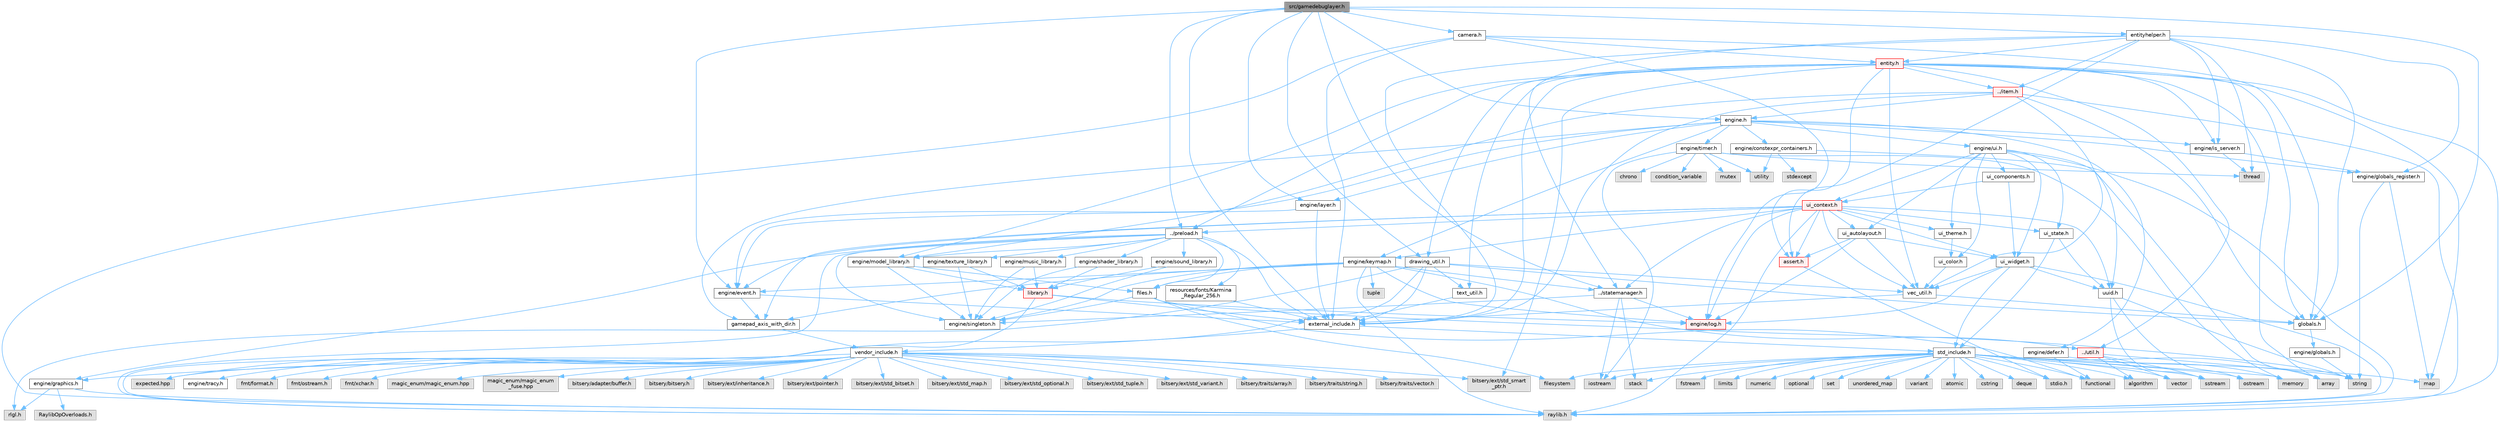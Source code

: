 digraph "src/gamedebuglayer.h"
{
 // LATEX_PDF_SIZE
  bgcolor="transparent";
  edge [fontname=Helvetica,fontsize=10,labelfontname=Helvetica,labelfontsize=10];
  node [fontname=Helvetica,fontsize=10,shape=box,height=0.2,width=0.4];
  Node1 [label="src/gamedebuglayer.h",height=0.2,width=0.4,color="gray40", fillcolor="grey60", style="filled", fontcolor="black",tooltip=" "];
  Node1 -> Node2 [color="steelblue1",style="solid"];
  Node2 [label="drawing_util.h",height=0.2,width=0.4,color="grey40", fillcolor="white", style="filled",URL="$df/db6/drawing__util_8h.html",tooltip=" "];
  Node2 -> Node3 [color="steelblue1",style="solid"];
  Node3 [label="external_include.h",height=0.2,width=0.4,color="grey40", fillcolor="white", style="filled",URL="$d7/daf/external__include_8h.html",tooltip=" "];
  Node3 -> Node4 [color="steelblue1",style="solid"];
  Node4 [label="std_include.h",height=0.2,width=0.4,color="grey40", fillcolor="white", style="filled",URL="$d4/dae/std__include_8h.html",tooltip=" "];
  Node4 -> Node5 [color="steelblue1",style="solid"];
  Node5 [label="stdio.h",height=0.2,width=0.4,color="grey60", fillcolor="#E0E0E0", style="filled",tooltip=" "];
  Node4 -> Node6 [color="steelblue1",style="solid"];
  Node6 [label="algorithm",height=0.2,width=0.4,color="grey60", fillcolor="#E0E0E0", style="filled",tooltip=" "];
  Node4 -> Node7 [color="steelblue1",style="solid"];
  Node7 [label="array",height=0.2,width=0.4,color="grey60", fillcolor="#E0E0E0", style="filled",tooltip=" "];
  Node4 -> Node8 [color="steelblue1",style="solid"];
  Node8 [label="atomic",height=0.2,width=0.4,color="grey60", fillcolor="#E0E0E0", style="filled",tooltip=" "];
  Node4 -> Node9 [color="steelblue1",style="solid"];
  Node9 [label="cstring",height=0.2,width=0.4,color="grey60", fillcolor="#E0E0E0", style="filled",tooltip=" "];
  Node4 -> Node10 [color="steelblue1",style="solid"];
  Node10 [label="deque",height=0.2,width=0.4,color="grey60", fillcolor="#E0E0E0", style="filled",tooltip=" "];
  Node4 -> Node11 [color="steelblue1",style="solid"];
  Node11 [label="filesystem",height=0.2,width=0.4,color="grey60", fillcolor="#E0E0E0", style="filled",tooltip=" "];
  Node4 -> Node12 [color="steelblue1",style="solid"];
  Node12 [label="fstream",height=0.2,width=0.4,color="grey60", fillcolor="#E0E0E0", style="filled",tooltip=" "];
  Node4 -> Node13 [color="steelblue1",style="solid"];
  Node13 [label="functional",height=0.2,width=0.4,color="grey60", fillcolor="#E0E0E0", style="filled",tooltip=" "];
  Node4 -> Node14 [color="steelblue1",style="solid"];
  Node14 [label="iostream",height=0.2,width=0.4,color="grey60", fillcolor="#E0E0E0", style="filled",tooltip=" "];
  Node4 -> Node15 [color="steelblue1",style="solid"];
  Node15 [label="limits",height=0.2,width=0.4,color="grey60", fillcolor="#E0E0E0", style="filled",tooltip=" "];
  Node4 -> Node16 [color="steelblue1",style="solid"];
  Node16 [label="map",height=0.2,width=0.4,color="grey60", fillcolor="#E0E0E0", style="filled",tooltip=" "];
  Node4 -> Node17 [color="steelblue1",style="solid"];
  Node17 [label="memory",height=0.2,width=0.4,color="grey60", fillcolor="#E0E0E0", style="filled",tooltip=" "];
  Node4 -> Node18 [color="steelblue1",style="solid"];
  Node18 [label="numeric",height=0.2,width=0.4,color="grey60", fillcolor="#E0E0E0", style="filled",tooltip=" "];
  Node4 -> Node19 [color="steelblue1",style="solid"];
  Node19 [label="optional",height=0.2,width=0.4,color="grey60", fillcolor="#E0E0E0", style="filled",tooltip=" "];
  Node4 -> Node20 [color="steelblue1",style="solid"];
  Node20 [label="ostream",height=0.2,width=0.4,color="grey60", fillcolor="#E0E0E0", style="filled",tooltip=" "];
  Node4 -> Node21 [color="steelblue1",style="solid"];
  Node21 [label="set",height=0.2,width=0.4,color="grey60", fillcolor="#E0E0E0", style="filled",tooltip=" "];
  Node4 -> Node22 [color="steelblue1",style="solid"];
  Node22 [label="sstream",height=0.2,width=0.4,color="grey60", fillcolor="#E0E0E0", style="filled",tooltip=" "];
  Node4 -> Node23 [color="steelblue1",style="solid"];
  Node23 [label="stack",height=0.2,width=0.4,color="grey60", fillcolor="#E0E0E0", style="filled",tooltip=" "];
  Node4 -> Node24 [color="steelblue1",style="solid"];
  Node24 [label="unordered_map",height=0.2,width=0.4,color="grey60", fillcolor="#E0E0E0", style="filled",tooltip=" "];
  Node4 -> Node25 [color="steelblue1",style="solid"];
  Node25 [label="variant",height=0.2,width=0.4,color="grey60", fillcolor="#E0E0E0", style="filled",tooltip=" "];
  Node4 -> Node26 [color="steelblue1",style="solid"];
  Node26 [label="vector",height=0.2,width=0.4,color="grey60", fillcolor="#E0E0E0", style="filled",tooltip=" "];
  Node3 -> Node27 [color="steelblue1",style="solid"];
  Node27 [label="vendor_include.h",height=0.2,width=0.4,color="grey40", fillcolor="white", style="filled",URL="$d6/dba/vendor__include_8h.html",tooltip=" "];
  Node27 -> Node28 [color="steelblue1",style="solid"];
  Node28 [label="engine/graphics.h",height=0.2,width=0.4,color="grey40", fillcolor="white", style="filled",URL="$d7/d04/graphics_8h.html",tooltip=" "];
  Node28 -> Node29 [color="steelblue1",style="solid"];
  Node29 [label="raylib.h",height=0.2,width=0.4,color="grey60", fillcolor="#E0E0E0", style="filled",tooltip=" "];
  Node28 -> Node30 [color="steelblue1",style="solid"];
  Node30 [label="rlgl.h",height=0.2,width=0.4,color="grey60", fillcolor="#E0E0E0", style="filled",tooltip=" "];
  Node28 -> Node31 [color="steelblue1",style="solid"];
  Node31 [label="RaylibOpOverloads.h",height=0.2,width=0.4,color="grey60", fillcolor="#E0E0E0", style="filled",tooltip=" "];
  Node27 -> Node32 [color="steelblue1",style="solid"];
  Node32 [label="fmt/format.h",height=0.2,width=0.4,color="grey60", fillcolor="#E0E0E0", style="filled",tooltip=" "];
  Node27 -> Node33 [color="steelblue1",style="solid"];
  Node33 [label="fmt/ostream.h",height=0.2,width=0.4,color="grey60", fillcolor="#E0E0E0", style="filled",tooltip=" "];
  Node27 -> Node34 [color="steelblue1",style="solid"];
  Node34 [label="fmt/xchar.h",height=0.2,width=0.4,color="grey60", fillcolor="#E0E0E0", style="filled",tooltip=" "];
  Node27 -> Node35 [color="steelblue1",style="solid"];
  Node35 [label="expected.hpp",height=0.2,width=0.4,color="grey60", fillcolor="#E0E0E0", style="filled",tooltip=" "];
  Node27 -> Node36 [color="steelblue1",style="solid"];
  Node36 [label="magic_enum/magic_enum.hpp",height=0.2,width=0.4,color="grey60", fillcolor="#E0E0E0", style="filled",tooltip=" "];
  Node27 -> Node37 [color="steelblue1",style="solid"];
  Node37 [label="magic_enum/magic_enum\l_fuse.hpp",height=0.2,width=0.4,color="grey60", fillcolor="#E0E0E0", style="filled",tooltip=" "];
  Node27 -> Node38 [color="steelblue1",style="solid"];
  Node38 [label="bitsery/adapter/buffer.h",height=0.2,width=0.4,color="grey60", fillcolor="#E0E0E0", style="filled",tooltip=" "];
  Node27 -> Node39 [color="steelblue1",style="solid"];
  Node39 [label="bitsery/bitsery.h",height=0.2,width=0.4,color="grey60", fillcolor="#E0E0E0", style="filled",tooltip=" "];
  Node27 -> Node40 [color="steelblue1",style="solid"];
  Node40 [label="bitsery/ext/inheritance.h",height=0.2,width=0.4,color="grey60", fillcolor="#E0E0E0", style="filled",tooltip=" "];
  Node27 -> Node41 [color="steelblue1",style="solid"];
  Node41 [label="bitsery/ext/pointer.h",height=0.2,width=0.4,color="grey60", fillcolor="#E0E0E0", style="filled",tooltip=" "];
  Node27 -> Node42 [color="steelblue1",style="solid"];
  Node42 [label="bitsery/ext/std_bitset.h",height=0.2,width=0.4,color="grey60", fillcolor="#E0E0E0", style="filled",tooltip=" "];
  Node27 -> Node43 [color="steelblue1",style="solid"];
  Node43 [label="bitsery/ext/std_map.h",height=0.2,width=0.4,color="grey60", fillcolor="#E0E0E0", style="filled",tooltip=" "];
  Node27 -> Node44 [color="steelblue1",style="solid"];
  Node44 [label="bitsery/ext/std_optional.h",height=0.2,width=0.4,color="grey60", fillcolor="#E0E0E0", style="filled",tooltip=" "];
  Node27 -> Node45 [color="steelblue1",style="solid"];
  Node45 [label="bitsery/ext/std_smart\l_ptr.h",height=0.2,width=0.4,color="grey60", fillcolor="#E0E0E0", style="filled",tooltip=" "];
  Node27 -> Node46 [color="steelblue1",style="solid"];
  Node46 [label="bitsery/ext/std_tuple.h",height=0.2,width=0.4,color="grey60", fillcolor="#E0E0E0", style="filled",tooltip=" "];
  Node27 -> Node47 [color="steelblue1",style="solid"];
  Node47 [label="bitsery/ext/std_variant.h",height=0.2,width=0.4,color="grey60", fillcolor="#E0E0E0", style="filled",tooltip=" "];
  Node27 -> Node48 [color="steelblue1",style="solid"];
  Node48 [label="bitsery/traits/array.h",height=0.2,width=0.4,color="grey60", fillcolor="#E0E0E0", style="filled",tooltip=" "];
  Node27 -> Node49 [color="steelblue1",style="solid"];
  Node49 [label="bitsery/traits/string.h",height=0.2,width=0.4,color="grey60", fillcolor="#E0E0E0", style="filled",tooltip=" "];
  Node27 -> Node50 [color="steelblue1",style="solid"];
  Node50 [label="bitsery/traits/vector.h",height=0.2,width=0.4,color="grey60", fillcolor="#E0E0E0", style="filled",tooltip=" "];
  Node27 -> Node51 [color="steelblue1",style="solid"];
  Node51 [label="engine/tracy.h",height=0.2,width=0.4,color="grey40", fillcolor="white", style="filled",URL="$d6/d15/tracy_8h.html",tooltip=" "];
  Node2 -> Node52 [color="steelblue1",style="solid"];
  Node52 [label="globals.h",height=0.2,width=0.4,color="grey40", fillcolor="white", style="filled",URL="$d5/d87/globals_8h.html",tooltip=" "];
  Node52 -> Node53 [color="steelblue1",style="solid"];
  Node53 [label="engine/globals.h",height=0.2,width=0.4,color="grey40", fillcolor="white", style="filled",URL="$d4/df4/engine_2globals_8h.html",tooltip=" "];
  Node53 -> Node54 [color="steelblue1",style="solid"];
  Node54 [label="string",height=0.2,width=0.4,color="grey60", fillcolor="#E0E0E0", style="filled",tooltip=" "];
  Node2 -> Node29 [color="steelblue1",style="solid"];
  Node2 -> Node30 [color="steelblue1",style="solid"];
  Node2 -> Node55 [color="steelblue1",style="solid"];
  Node55 [label="text_util.h",height=0.2,width=0.4,color="grey40", fillcolor="white", style="filled",URL="$d4/d78/text__util_8h.html",tooltip=" "];
  Node55 -> Node3 [color="steelblue1",style="solid"];
  Node2 -> Node56 [color="steelblue1",style="solid"];
  Node56 [label="vec_util.h",height=0.2,width=0.4,color="grey40", fillcolor="white", style="filled",URL="$d0/d3f/vec__util_8h.html",tooltip=" "];
  Node56 -> Node3 [color="steelblue1",style="solid"];
  Node56 -> Node52 [color="steelblue1",style="solid"];
  Node1 -> Node57 [color="steelblue1",style="solid"];
  Node57 [label="engine/event.h",height=0.2,width=0.4,color="grey40", fillcolor="white", style="filled",URL="$dd/d20/event_8h.html",tooltip=" "];
  Node57 -> Node3 [color="steelblue1",style="solid"];
  Node57 -> Node58 [color="steelblue1",style="solid"];
  Node58 [label="gamepad_axis_with_dir.h",height=0.2,width=0.4,color="grey40", fillcolor="white", style="filled",URL="$db/d29/gamepad__axis__with__dir_8h.html",tooltip=" "];
  Node58 -> Node27 [color="steelblue1",style="solid"];
  Node1 -> Node3 [color="steelblue1",style="solid"];
  Node1 -> Node59 [color="steelblue1",style="solid"];
  Node59 [label="engine.h",height=0.2,width=0.4,color="grey40", fillcolor="white", style="filled",URL="$d1/d55/engine_8h.html",tooltip=" "];
  Node59 -> Node60 [color="steelblue1",style="solid"];
  Node60 [label="engine/constexpr_containers.h",height=0.2,width=0.4,color="grey40", fillcolor="white", style="filled",URL="$d3/dc4/constexpr__containers_8h.html",tooltip=" "];
  Node60 -> Node7 [color="steelblue1",style="solid"];
  Node60 -> Node61 [color="steelblue1",style="solid"];
  Node61 [label="stdexcept",height=0.2,width=0.4,color="grey60", fillcolor="#E0E0E0", style="filled",tooltip=" "];
  Node60 -> Node62 [color="steelblue1",style="solid"];
  Node62 [label="utility",height=0.2,width=0.4,color="grey60", fillcolor="#E0E0E0", style="filled",tooltip=" "];
  Node59 -> Node63 [color="steelblue1",style="solid"];
  Node63 [label="engine/defer.h",height=0.2,width=0.4,color="grey40", fillcolor="white", style="filled",URL="$db/df4/defer_8h.html",tooltip=" "];
  Node63 -> Node13 [color="steelblue1",style="solid"];
  Node63 -> Node17 [color="steelblue1",style="solid"];
  Node59 -> Node57 [color="steelblue1",style="solid"];
  Node59 -> Node58 [color="steelblue1",style="solid"];
  Node59 -> Node64 [color="steelblue1",style="solid"];
  Node64 [label="engine/globals_register.h",height=0.2,width=0.4,color="grey40", fillcolor="white", style="filled",URL="$db/da1/globals__register_8h.html",tooltip=" "];
  Node64 -> Node16 [color="steelblue1",style="solid"];
  Node64 -> Node54 [color="steelblue1",style="solid"];
  Node59 -> Node65 [color="steelblue1",style="solid"];
  Node65 [label="engine/is_server.h",height=0.2,width=0.4,color="grey40", fillcolor="white", style="filled",URL="$d6/db9/is__server_8h.html",tooltip=" "];
  Node65 -> Node66 [color="steelblue1",style="solid"];
  Node66 [label="thread",height=0.2,width=0.4,color="grey60", fillcolor="#E0E0E0", style="filled",tooltip=" "];
  Node65 -> Node64 [color="steelblue1",style="solid"];
  Node59 -> Node67 [color="steelblue1",style="solid"];
  Node67 [label="engine/keymap.h",height=0.2,width=0.4,color="grey40", fillcolor="white", style="filled",URL="$da/d9a/keymap_8h.html",tooltip=" "];
  Node67 -> Node68 [color="steelblue1",style="solid"];
  Node68 [label="tuple",height=0.2,width=0.4,color="grey60", fillcolor="#E0E0E0", style="filled",tooltip=" "];
  Node67 -> Node29 [color="steelblue1",style="solid"];
  Node67 -> Node69 [color="steelblue1",style="solid"];
  Node69 [label="../statemanager.h",height=0.2,width=0.4,color="grey40", fillcolor="white", style="filled",URL="$d2/d5f/statemanager_8h.html",tooltip=" "];
  Node69 -> Node14 [color="steelblue1",style="solid"];
  Node69 -> Node23 [color="steelblue1",style="solid"];
  Node69 -> Node70 [color="steelblue1",style="solid"];
  Node70 [label="engine/log.h",height=0.2,width=0.4,color="red", fillcolor="#FFF0F0", style="filled",URL="$d7/d7f/log_8h.html",tooltip=" "];
  Node69 -> Node72 [color="steelblue1",style="solid"];
  Node72 [label="engine/singleton.h",height=0.2,width=0.4,color="grey40", fillcolor="white", style="filled",URL="$d4/d0b/singleton_8h.html",tooltip=" "];
  Node67 -> Node73 [color="steelblue1",style="solid"];
  Node73 [label="../util.h",height=0.2,width=0.4,color="red", fillcolor="#FFF0F0", style="filled",URL="$d8/d3c/util_8h.html",tooltip=" "];
  Node73 -> Node6 [color="steelblue1",style="solid"];
  Node73 -> Node22 [color="steelblue1",style="solid"];
  Node73 -> Node54 [color="steelblue1",style="solid"];
  Node73 -> Node26 [color="steelblue1",style="solid"];
  Node67 -> Node77 [color="steelblue1",style="solid"];
  Node77 [label="files.h",height=0.2,width=0.4,color="grey40", fillcolor="white", style="filled",URL="$dd/d20/files_8h.html",tooltip=" "];
  Node77 -> Node11 [color="steelblue1",style="solid"];
  Node77 -> Node13 [color="steelblue1",style="solid"];
  Node77 -> Node54 [color="steelblue1",style="solid"];
  Node77 -> Node72 [color="steelblue1",style="solid"];
  Node67 -> Node57 [color="steelblue1",style="solid"];
  Node67 -> Node58 [color="steelblue1",style="solid"];
  Node67 -> Node70 [color="steelblue1",style="solid"];
  Node67 -> Node72 [color="steelblue1",style="solid"];
  Node59 -> Node78 [color="steelblue1",style="solid"];
  Node78 [label="engine/layer.h",height=0.2,width=0.4,color="grey40", fillcolor="white", style="filled",URL="$d3/d3b/layer_8h.html",tooltip=" "];
  Node78 -> Node3 [color="steelblue1",style="solid"];
  Node78 -> Node57 [color="steelblue1",style="solid"];
  Node59 -> Node79 [color="steelblue1",style="solid"];
  Node79 [label="engine/timer.h",height=0.2,width=0.4,color="grey40", fillcolor="white", style="filled",URL="$d5/dd0/timer_8h.html",tooltip=" "];
  Node79 -> Node80 [color="steelblue1",style="solid"];
  Node80 [label="chrono",height=0.2,width=0.4,color="grey60", fillcolor="#E0E0E0", style="filled",tooltip=" "];
  Node79 -> Node81 [color="steelblue1",style="solid"];
  Node81 [label="condition_variable",height=0.2,width=0.4,color="grey60", fillcolor="#E0E0E0", style="filled",tooltip=" "];
  Node79 -> Node14 [color="steelblue1",style="solid"];
  Node79 -> Node17 [color="steelblue1",style="solid"];
  Node79 -> Node82 [color="steelblue1",style="solid"];
  Node82 [label="mutex",height=0.2,width=0.4,color="grey60", fillcolor="#E0E0E0", style="filled",tooltip=" "];
  Node79 -> Node66 [color="steelblue1",style="solid"];
  Node79 -> Node62 [color="steelblue1",style="solid"];
  Node59 -> Node83 [color="steelblue1",style="solid"];
  Node83 [label="engine/ui.h",height=0.2,width=0.4,color="grey40", fillcolor="white", style="filled",URL="$d9/d3b/ui_8h.html",tooltip=" "];
  Node83 -> Node29 [color="steelblue1",style="solid"];
  Node83 -> Node84 [color="steelblue1",style="solid"];
  Node84 [label="ui_autolayout.h",height=0.2,width=0.4,color="grey40", fillcolor="white", style="filled",URL="$d8/dcd/ui__autolayout_8h.html",tooltip=" "];
  Node84 -> Node56 [color="steelblue1",style="solid"];
  Node84 -> Node85 [color="steelblue1",style="solid"];
  Node85 [label="assert.h",height=0.2,width=0.4,color="red", fillcolor="#FFF0F0", style="filled",URL="$dc/da7/assert_8h.html",tooltip=" "];
  Node85 -> Node5 [color="steelblue1",style="solid"];
  Node84 -> Node70 [color="steelblue1",style="solid"];
  Node84 -> Node86 [color="steelblue1",style="solid"];
  Node86 [label="ui_widget.h",height=0.2,width=0.4,color="grey40", fillcolor="white", style="filled",URL="$de/d06/ui__widget_8h.html",tooltip=" "];
  Node86 -> Node4 [color="steelblue1",style="solid"];
  Node86 -> Node56 [color="steelblue1",style="solid"];
  Node86 -> Node70 [color="steelblue1",style="solid"];
  Node86 -> Node29 [color="steelblue1",style="solid"];
  Node86 -> Node87 [color="steelblue1",style="solid"];
  Node87 [label="uuid.h",height=0.2,width=0.4,color="grey40", fillcolor="white", style="filled",URL="$dd/d1d/uuid_8h.html",tooltip=" "];
  Node87 -> Node20 [color="steelblue1",style="solid"];
  Node87 -> Node22 [color="steelblue1",style="solid"];
  Node87 -> Node54 [color="steelblue1",style="solid"];
  Node83 -> Node88 [color="steelblue1",style="solid"];
  Node88 [label="ui_color.h",height=0.2,width=0.4,color="grey40", fillcolor="white", style="filled",URL="$db/d82/ui__color_8h.html",tooltip=" "];
  Node88 -> Node56 [color="steelblue1",style="solid"];
  Node83 -> Node89 [color="steelblue1",style="solid"];
  Node89 [label="ui_components.h",height=0.2,width=0.4,color="grey40", fillcolor="white", style="filled",URL="$d5/dd8/ui__components_8h.html",tooltip=" "];
  Node89 -> Node90 [color="steelblue1",style="solid"];
  Node90 [label="ui_context.h",height=0.2,width=0.4,color="red", fillcolor="#FFF0F0", style="filled",URL="$d7/d92/ui__context_8h.html",tooltip=" "];
  Node90 -> Node91 [color="steelblue1",style="solid"];
  Node91 [label="../preload.h",height=0.2,width=0.4,color="grey40", fillcolor="white", style="filled",URL="$d5/d34/preload_8h.html",tooltip=" "];
  Node91 -> Node3 [color="steelblue1",style="solid"];
  Node91 -> Node28 [color="steelblue1",style="solid"];
  Node91 -> Node72 [color="steelblue1",style="solid"];
  Node91 -> Node29 [color="steelblue1",style="solid"];
  Node91 -> Node77 [color="steelblue1",style="solid"];
  Node91 -> Node92 [color="steelblue1",style="solid"];
  Node92 [label="engine/model_library.h",height=0.2,width=0.4,color="grey40", fillcolor="white", style="filled",URL="$d0/dd0/model__library_8h.html",tooltip=" "];
  Node92 -> Node77 [color="steelblue1",style="solid"];
  Node92 -> Node93 [color="steelblue1",style="solid"];
  Node93 [label="library.h",height=0.2,width=0.4,color="red", fillcolor="#FFF0F0", style="filled",URL="$dd/d08/library_8h.html",tooltip=" "];
  Node93 -> Node3 [color="steelblue1",style="solid"];
  Node93 -> Node35 [color="steelblue1",style="solid"];
  Node93 -> Node70 [color="steelblue1",style="solid"];
  Node92 -> Node72 [color="steelblue1",style="solid"];
  Node91 -> Node97 [color="steelblue1",style="solid"];
  Node97 [label="engine/music_library.h",height=0.2,width=0.4,color="grey40", fillcolor="white", style="filled",URL="$dc/d33/music__library_8h.html",tooltip=" "];
  Node97 -> Node93 [color="steelblue1",style="solid"];
  Node97 -> Node72 [color="steelblue1",style="solid"];
  Node91 -> Node98 [color="steelblue1",style="solid"];
  Node98 [label="engine/shader_library.h",height=0.2,width=0.4,color="grey40", fillcolor="white", style="filled",URL="$d1/d27/shader__library_8h.html",tooltip=" "];
  Node98 -> Node93 [color="steelblue1",style="solid"];
  Node98 -> Node72 [color="steelblue1",style="solid"];
  Node91 -> Node99 [color="steelblue1",style="solid"];
  Node99 [label="engine/sound_library.h",height=0.2,width=0.4,color="grey40", fillcolor="white", style="filled",URL="$d5/d04/sound__library_8h.html",tooltip=" "];
  Node99 -> Node93 [color="steelblue1",style="solid"];
  Node99 -> Node72 [color="steelblue1",style="solid"];
  Node91 -> Node100 [color="steelblue1",style="solid"];
  Node100 [label="engine/texture_library.h",height=0.2,width=0.4,color="grey40", fillcolor="white", style="filled",URL="$d5/d33/texture__library_8h.html",tooltip=" "];
  Node100 -> Node93 [color="steelblue1",style="solid"];
  Node100 -> Node72 [color="steelblue1",style="solid"];
  Node91 -> Node101 [color="steelblue1",style="solid"];
  Node101 [label="resources/fonts/Karmina\l_Regular_256.h",height=0.2,width=0.4,color="grey40", fillcolor="white", style="filled",URL="$d2/de0/_karmina___regular__256_8h.html",tooltip=" "];
  Node101 -> Node3 [color="steelblue1",style="solid"];
  Node90 -> Node69 [color="steelblue1",style="solid"];
  Node90 -> Node56 [color="steelblue1",style="solid"];
  Node90 -> Node85 [color="steelblue1",style="solid"];
  Node90 -> Node57 [color="steelblue1",style="solid"];
  Node90 -> Node58 [color="steelblue1",style="solid"];
  Node90 -> Node67 [color="steelblue1",style="solid"];
  Node90 -> Node70 [color="steelblue1",style="solid"];
  Node90 -> Node29 [color="steelblue1",style="solid"];
  Node90 -> Node84 [color="steelblue1",style="solid"];
  Node90 -> Node103 [color="steelblue1",style="solid"];
  Node103 [label="ui_state.h",height=0.2,width=0.4,color="grey40", fillcolor="white", style="filled",URL="$d9/da7/ui__state_8h.html",tooltip=" "];
  Node103 -> Node4 [color="steelblue1",style="solid"];
  Node103 -> Node87 [color="steelblue1",style="solid"];
  Node90 -> Node104 [color="steelblue1",style="solid"];
  Node104 [label="ui_theme.h",height=0.2,width=0.4,color="grey40", fillcolor="white", style="filled",URL="$d2/da8/ui__theme_8h.html",tooltip=" "];
  Node104 -> Node88 [color="steelblue1",style="solid"];
  Node90 -> Node86 [color="steelblue1",style="solid"];
  Node90 -> Node87 [color="steelblue1",style="solid"];
  Node89 -> Node86 [color="steelblue1",style="solid"];
  Node83 -> Node90 [color="steelblue1",style="solid"];
  Node83 -> Node103 [color="steelblue1",style="solid"];
  Node83 -> Node104 [color="steelblue1",style="solid"];
  Node83 -> Node86 [color="steelblue1",style="solid"];
  Node83 -> Node87 [color="steelblue1",style="solid"];
  Node1 -> Node52 [color="steelblue1",style="solid"];
  Node1 -> Node91 [color="steelblue1",style="solid"];
  Node1 -> Node105 [color="steelblue1",style="solid"];
  Node105 [label="camera.h",height=0.2,width=0.4,color="grey40", fillcolor="white", style="filled",URL="$d7/df6/camera_8h.html",tooltip=" "];
  Node105 -> Node3 [color="steelblue1",style="solid"];
  Node105 -> Node70 [color="steelblue1",style="solid"];
  Node105 -> Node106 [color="steelblue1",style="solid"];
  Node106 [label="entity.h",height=0.2,width=0.4,color="red", fillcolor="#FFF0F0", style="filled",URL="$d8/d83/entity_8h.html",tooltip=" "];
  Node106 -> Node45 [color="steelblue1",style="solid"];
  Node106 -> Node85 [color="steelblue1",style="solid"];
  Node106 -> Node3 [color="steelblue1",style="solid"];
  Node106 -> Node7 [color="steelblue1",style="solid"];
  Node106 -> Node16 [color="steelblue1",style="solid"];
  Node106 -> Node2 [color="steelblue1",style="solid"];
  Node106 -> Node65 [color="steelblue1",style="solid"];
  Node106 -> Node92 [color="steelblue1",style="solid"];
  Node106 -> Node52 [color="steelblue1",style="solid"];
  Node106 -> Node110 [color="steelblue1",style="solid"];
  Node110 [label="../item.h",height=0.2,width=0.4,color="red", fillcolor="#FFF0F0", style="filled",URL="$df/d1f/item_8h.html",tooltip=" "];
  Node110 -> Node3 [color="steelblue1",style="solid"];
  Node110 -> Node59 [color="steelblue1",style="solid"];
  Node110 -> Node92 [color="steelblue1",style="solid"];
  Node110 -> Node52 [color="steelblue1",style="solid"];
  Node110 -> Node29 [color="steelblue1",style="solid"];
  Node110 -> Node56 [color="steelblue1",style="solid"];
  Node106 -> Node91 [color="steelblue1",style="solid"];
  Node106 -> Node29 [color="steelblue1",style="solid"];
  Node106 -> Node55 [color="steelblue1",style="solid"];
  Node106 -> Node73 [color="steelblue1",style="solid"];
  Node106 -> Node56 [color="steelblue1",style="solid"];
  Node105 -> Node52 [color="steelblue1",style="solid"];
  Node105 -> Node29 [color="steelblue1",style="solid"];
  Node1 -> Node78 [color="steelblue1",style="solid"];
  Node1 -> Node119 [color="steelblue1",style="solid"];
  Node119 [label="entityhelper.h",height=0.2,width=0.4,color="grey40", fillcolor="white", style="filled",URL="$d9/d3c/entityhelper_8h.html",tooltip=" "];
  Node119 -> Node66 [color="steelblue1",style="solid"];
  Node119 -> Node85 [color="steelblue1",style="solid"];
  Node119 -> Node3 [color="steelblue1",style="solid"];
  Node119 -> Node64 [color="steelblue1",style="solid"];
  Node119 -> Node65 [color="steelblue1",style="solid"];
  Node119 -> Node52 [color="steelblue1",style="solid"];
  Node119 -> Node106 [color="steelblue1",style="solid"];
  Node119 -> Node110 [color="steelblue1",style="solid"];
  Node119 -> Node69 [color="steelblue1",style="solid"];
  Node1 -> Node69 [color="steelblue1",style="solid"];
}
